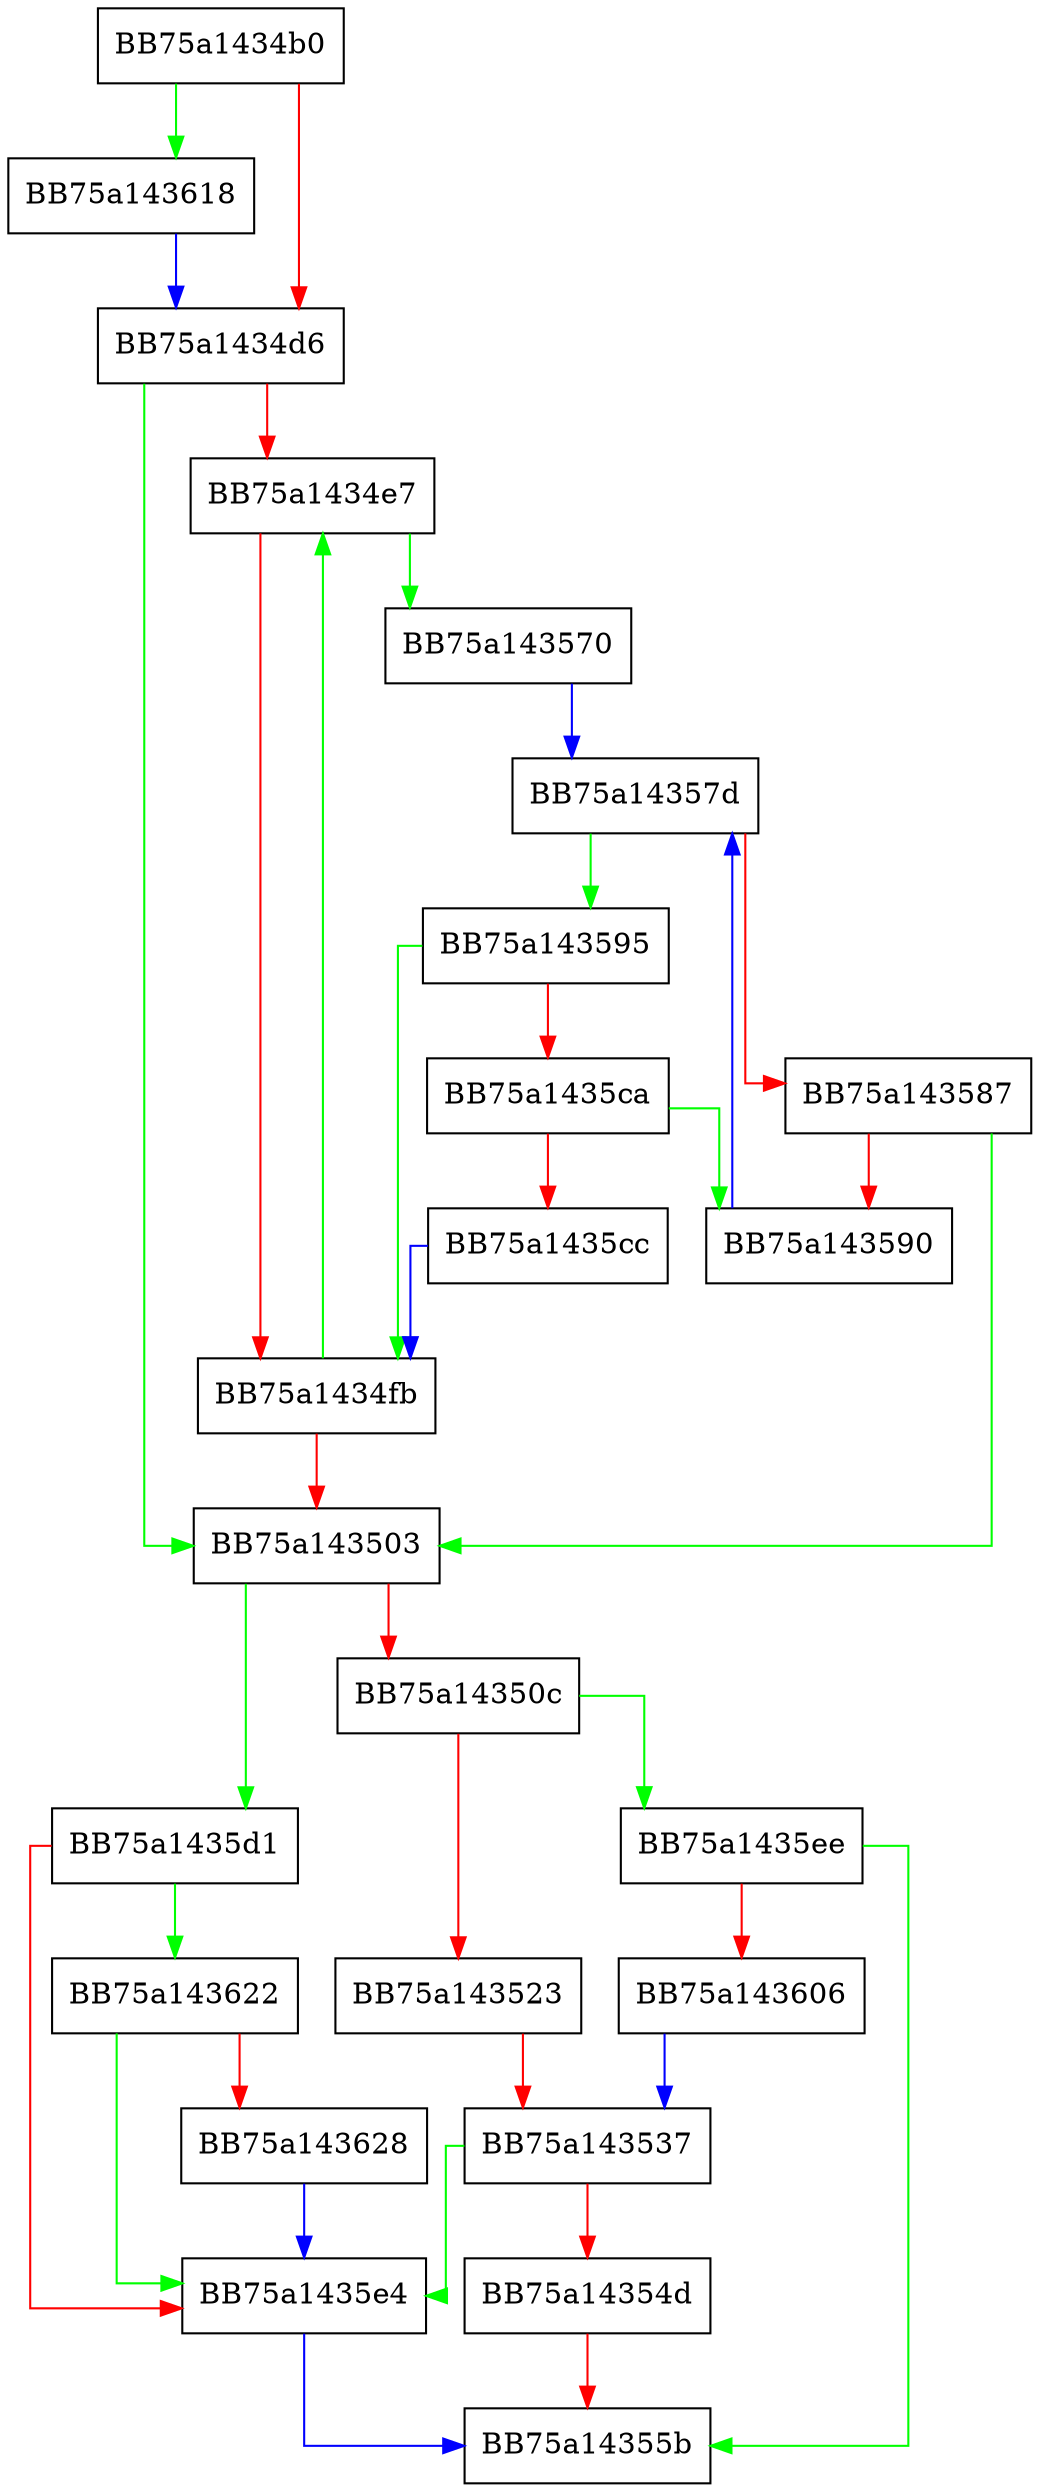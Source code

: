 digraph SetBasePluginByName {
  node [shape="box"];
  graph [splines=ortho];
  BB75a1434b0 -> BB75a143618 [color="green"];
  BB75a1434b0 -> BB75a1434d6 [color="red"];
  BB75a1434d6 -> BB75a143503 [color="green"];
  BB75a1434d6 -> BB75a1434e7 [color="red"];
  BB75a1434e7 -> BB75a143570 [color="green"];
  BB75a1434e7 -> BB75a1434fb [color="red"];
  BB75a1434fb -> BB75a1434e7 [color="green"];
  BB75a1434fb -> BB75a143503 [color="red"];
  BB75a143503 -> BB75a1435d1 [color="green"];
  BB75a143503 -> BB75a14350c [color="red"];
  BB75a14350c -> BB75a1435ee [color="green"];
  BB75a14350c -> BB75a143523 [color="red"];
  BB75a143523 -> BB75a143537 [color="red"];
  BB75a143537 -> BB75a1435e4 [color="green"];
  BB75a143537 -> BB75a14354d [color="red"];
  BB75a14354d -> BB75a14355b [color="red"];
  BB75a143570 -> BB75a14357d [color="blue"];
  BB75a14357d -> BB75a143595 [color="green"];
  BB75a14357d -> BB75a143587 [color="red"];
  BB75a143587 -> BB75a143503 [color="green"];
  BB75a143587 -> BB75a143590 [color="red"];
  BB75a143590 -> BB75a14357d [color="blue"];
  BB75a143595 -> BB75a1434fb [color="green"];
  BB75a143595 -> BB75a1435ca [color="red"];
  BB75a1435ca -> BB75a143590 [color="green"];
  BB75a1435ca -> BB75a1435cc [color="red"];
  BB75a1435cc -> BB75a1434fb [color="blue"];
  BB75a1435d1 -> BB75a143622 [color="green"];
  BB75a1435d1 -> BB75a1435e4 [color="red"];
  BB75a1435e4 -> BB75a14355b [color="blue"];
  BB75a1435ee -> BB75a14355b [color="green"];
  BB75a1435ee -> BB75a143606 [color="red"];
  BB75a143606 -> BB75a143537 [color="blue"];
  BB75a143618 -> BB75a1434d6 [color="blue"];
  BB75a143622 -> BB75a1435e4 [color="green"];
  BB75a143622 -> BB75a143628 [color="red"];
  BB75a143628 -> BB75a1435e4 [color="blue"];
}